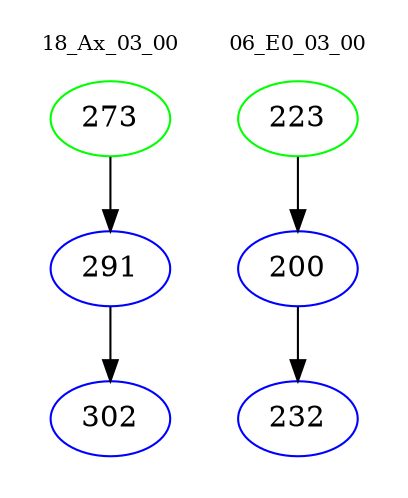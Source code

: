 digraph{
subgraph cluster_0 {
color = white
label = "18_Ax_03_00";
fontsize=10;
T0_273 [label="273", color="green"]
T0_273 -> T0_291 [color="black"]
T0_291 [label="291", color="blue"]
T0_291 -> T0_302 [color="black"]
T0_302 [label="302", color="blue"]
}
subgraph cluster_1 {
color = white
label = "06_E0_03_00";
fontsize=10;
T1_223 [label="223", color="green"]
T1_223 -> T1_200 [color="black"]
T1_200 [label="200", color="blue"]
T1_200 -> T1_232 [color="black"]
T1_232 [label="232", color="blue"]
}
}
